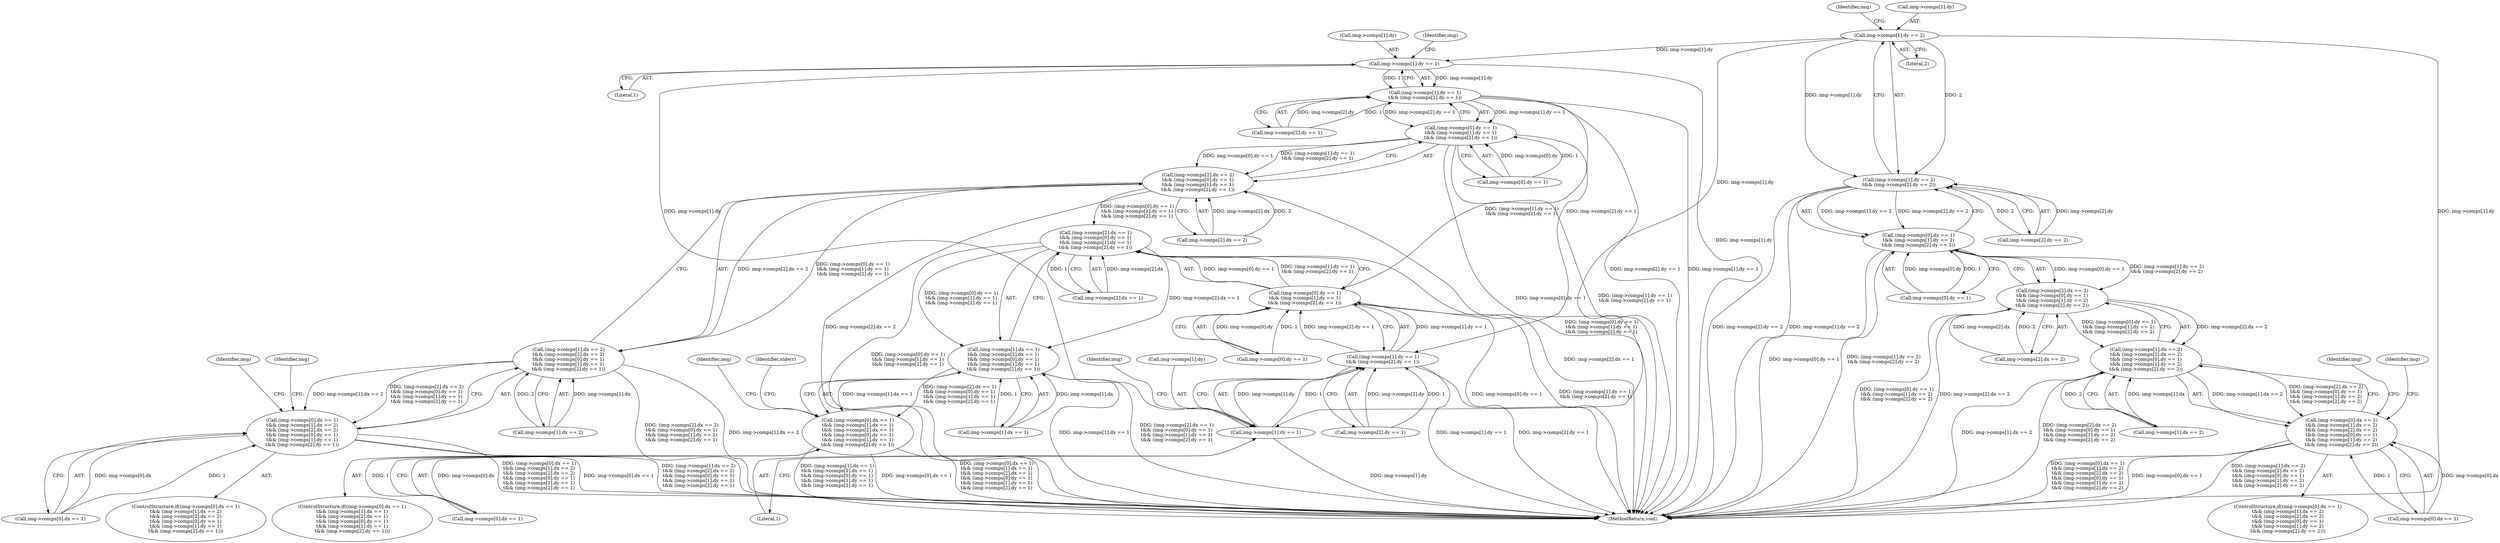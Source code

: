 digraph "0_openjpeg_15f081c89650dccee4aa4ae66f614c3fdb268767@array" {
"1000162" [label="(Call,img->comps[1].dy == 2)"];
"1000161" [label="(Call,(img->comps[1].dy == 2)\n\t&& (img->comps[2].dy == 2))"];
"1000151" [label="(Call,(img->comps[0].dy == 1)\n\t&& (img->comps[1].dy == 2)\n\t&& (img->comps[2].dy == 2))"];
"1000141" [label="(Call,(img->comps[2].dx == 2)\n\t&& (img->comps[0].dy == 1)\n\t&& (img->comps[1].dy == 2)\n\t&& (img->comps[2].dy == 2))"];
"1000131" [label="(Call,(img->comps[1].dx == 2)\n\t&& (img->comps[2].dx == 2)\n\t&& (img->comps[0].dy == 1)\n\t&& (img->comps[1].dy == 2)\n\t&& (img->comps[2].dy == 2))"];
"1000121" [label="(Call,(img->comps[0].dx == 1)\n\t&& (img->comps[1].dx == 2)\n\t&& (img->comps[2].dx == 2)\n\t&& (img->comps[0].dy == 1)\n\t&& (img->comps[1].dy == 2)\n\t&& (img->comps[2].dy == 2))"];
"1000226" [label="(Call,img->comps[1].dy == 1)"];
"1000225" [label="(Call,(img->comps[1].dy == 1)\n\t&& (img->comps[2].dy == 1))"];
"1000215" [label="(Call,(img->comps[0].dy == 1)\n\t&& (img->comps[1].dy == 1)\n\t&& (img->comps[2].dy == 1))"];
"1000205" [label="(Call,(img->comps[2].dx == 2)\n\t&& (img->comps[0].dy == 1)\n\t&& (img->comps[1].dy == 1)\n\t&& (img->comps[2].dy == 1))"];
"1000195" [label="(Call,(img->comps[1].dx == 2)\n\t&& (img->comps[2].dx == 2)\n\t&& (img->comps[0].dy == 1)\n\t&& (img->comps[1].dy == 1)\n\t&& (img->comps[2].dy == 1))"];
"1000185" [label="(Call,(img->comps[0].dx == 1)\n\t&& (img->comps[1].dx == 2)\n\t&& (img->comps[2].dx == 2)\n\t&& (img->comps[0].dy == 1)\n\t&& (img->comps[1].dy == 1)\n\t&& (img->comps[2].dy == 1))"];
"1000269" [label="(Call,(img->comps[2].dx == 1)\n\t&& (img->comps[0].dy == 1)\n\t&& (img->comps[1].dy == 1)\n\t&& (img->comps[2].dy == 1))"];
"1000259" [label="(Call,(img->comps[1].dx == 1)\n\t&& (img->comps[2].dx == 1)\n\t&& (img->comps[0].dy == 1)\n\t&& (img->comps[1].dy == 1)\n\t&& (img->comps[2].dy == 1))"];
"1000249" [label="(Call,(img->comps[0].dx == 1)\n\t&& (img->comps[1].dx == 1)\n\t&& (img->comps[2].dx == 1)\n\t&& (img->comps[0].dy == 1)\n\t&& (img->comps[1].dy == 1)\n\t&& (img->comps[2].dy == 1))"];
"1000279" [label="(Call,(img->comps[0].dy == 1)\n\t&& (img->comps[1].dy == 1)\n\t&& (img->comps[2].dy == 1))"];
"1000289" [label="(Call,(img->comps[1].dy == 1)\n\t&& (img->comps[2].dy == 1))"];
"1000290" [label="(Call,img->comps[1].dy == 1)"];
"1000246" [label="(Identifier,img)"];
"1000175" [label="(Identifier,img)"];
"1000226" [label="(Call,img->comps[1].dy == 1)"];
"1000249" [label="(Call,(img->comps[0].dx == 1)\n\t&& (img->comps[1].dx == 1)\n\t&& (img->comps[2].dx == 1)\n\t&& (img->comps[0].dy == 1)\n\t&& (img->comps[1].dy == 1)\n\t&& (img->comps[2].dy == 1))"];
"1000195" [label="(Call,(img->comps[1].dx == 2)\n\t&& (img->comps[2].dx == 2)\n\t&& (img->comps[0].dy == 1)\n\t&& (img->comps[1].dy == 1)\n\t&& (img->comps[2].dy == 1))"];
"1000259" [label="(Call,(img->comps[1].dx == 1)\n\t&& (img->comps[2].dx == 1)\n\t&& (img->comps[0].dy == 1)\n\t&& (img->comps[1].dy == 1)\n\t&& (img->comps[2].dy == 1))"];
"1000141" [label="(Call,(img->comps[2].dx == 2)\n\t&& (img->comps[0].dy == 1)\n\t&& (img->comps[1].dy == 2)\n\t&& (img->comps[2].dy == 2))"];
"1000162" [label="(Call,img->comps[1].dy == 2)"];
"1000142" [label="(Call,img->comps[2].dx == 2)"];
"1000205" [label="(Call,(img->comps[2].dx == 2)\n\t&& (img->comps[0].dy == 1)\n\t&& (img->comps[1].dy == 1)\n\t&& (img->comps[2].dy == 1))"];
"1000314" [label="(Identifier,stderr)"];
"1000235" [label="(Call,img->comps[2].dy == 1)"];
"1000163" [label="(Call,img->comps[1].dy)"];
"1000227" [label="(Call,img->comps[1].dy)"];
"1000186" [label="(Call,img->comps[0].dx == 1)"];
"1000319" [label="(MethodReturn,void)"];
"1000170" [label="(Literal,2)"];
"1000161" [label="(Call,(img->comps[1].dy == 2)\n\t&& (img->comps[2].dy == 2))"];
"1000270" [label="(Call,img->comps[2].dx == 1)"];
"1000151" [label="(Call,(img->comps[0].dy == 1)\n\t&& (img->comps[1].dy == 2)\n\t&& (img->comps[2].dy == 2))"];
"1000206" [label="(Call,img->comps[2].dx == 2)"];
"1000216" [label="(Call,img->comps[0].dy == 1)"];
"1000254" [label="(Identifier,img)"];
"1000239" [label="(Identifier,img)"];
"1000310" [label="(Identifier,img)"];
"1000185" [label="(Call,(img->comps[0].dx == 1)\n\t&& (img->comps[1].dx == 2)\n\t&& (img->comps[2].dx == 2)\n\t&& (img->comps[0].dy == 1)\n\t&& (img->comps[1].dy == 1)\n\t&& (img->comps[2].dy == 1))"];
"1000131" [label="(Call,(img->comps[1].dx == 2)\n\t&& (img->comps[2].dx == 2)\n\t&& (img->comps[0].dy == 1)\n\t&& (img->comps[1].dy == 2)\n\t&& (img->comps[2].dy == 2))"];
"1000290" [label="(Call,img->comps[1].dy == 1)"];
"1000260" [label="(Call,img->comps[1].dx == 1)"];
"1000280" [label="(Call,img->comps[0].dy == 1)"];
"1000298" [label="(Literal,1)"];
"1000184" [label="(ControlStructure,if((img->comps[0].dx == 1)\n\t&& (img->comps[1].dx == 2)\n\t&& (img->comps[2].dx == 2)\n\t&& (img->comps[0].dy == 1)\n\t&& (img->comps[1].dy == 1)\n\t&& (img->comps[2].dy == 1)))"];
"1000122" [label="(Call,img->comps[0].dx == 1)"];
"1000152" [label="(Call,img->comps[0].dy == 1)"];
"1000196" [label="(Call,img->comps[1].dx == 2)"];
"1000225" [label="(Call,(img->comps[1].dy == 1)\n\t&& (img->comps[2].dy == 1))"];
"1000303" [label="(Identifier,img)"];
"1000132" [label="(Call,img->comps[1].dx == 2)"];
"1000120" [label="(ControlStructure,if((img->comps[0].dx == 1)\n\t&& (img->comps[1].dx == 2)\n\t&& (img->comps[2].dx == 2)\n\t&& (img->comps[0].dy == 1)\n\t&& (img->comps[1].dy == 2)\n\t&& (img->comps[2].dy == 2)))"];
"1000248" [label="(ControlStructure,if((img->comps[0].dx == 1)\n\t&& (img->comps[1].dx == 1)\n\t&& (img->comps[2].dx == 1)\n\t&& (img->comps[0].dy == 1)\n\t&& (img->comps[1].dy == 1)\n\t&& (img->comps[2].dy == 1)))"];
"1000234" [label="(Literal,1)"];
"1000269" [label="(Call,(img->comps[2].dx == 1)\n\t&& (img->comps[0].dy == 1)\n\t&& (img->comps[1].dy == 1)\n\t&& (img->comps[2].dy == 1))"];
"1000289" [label="(Call,(img->comps[1].dy == 1)\n\t&& (img->comps[2].dy == 1))"];
"1000171" [label="(Call,img->comps[2].dy == 2)"];
"1000279" [label="(Call,(img->comps[0].dy == 1)\n\t&& (img->comps[1].dy == 1)\n\t&& (img->comps[2].dy == 1))"];
"1000250" [label="(Call,img->comps[0].dx == 1)"];
"1000121" [label="(Call,(img->comps[0].dx == 1)\n\t&& (img->comps[1].dx == 2)\n\t&& (img->comps[2].dx == 2)\n\t&& (img->comps[0].dy == 1)\n\t&& (img->comps[1].dy == 2)\n\t&& (img->comps[2].dy == 2))"];
"1000299" [label="(Call,img->comps[2].dy == 1)"];
"1000291" [label="(Call,img->comps[1].dy)"];
"1000182" [label="(Identifier,img)"];
"1000190" [label="(Identifier,img)"];
"1000215" [label="(Call,(img->comps[0].dy == 1)\n\t&& (img->comps[1].dy == 1)\n\t&& (img->comps[2].dy == 1))"];
"1000162" -> "1000161"  [label="AST: "];
"1000162" -> "1000170"  [label="CFG: "];
"1000163" -> "1000162"  [label="AST: "];
"1000170" -> "1000162"  [label="AST: "];
"1000175" -> "1000162"  [label="CFG: "];
"1000161" -> "1000162"  [label="CFG: "];
"1000162" -> "1000319"  [label="DDG: img->comps[1].dy"];
"1000162" -> "1000161"  [label="DDG: img->comps[1].dy"];
"1000162" -> "1000161"  [label="DDG: 2"];
"1000162" -> "1000226"  [label="DDG: img->comps[1].dy"];
"1000162" -> "1000290"  [label="DDG: img->comps[1].dy"];
"1000161" -> "1000151"  [label="AST: "];
"1000161" -> "1000171"  [label="CFG: "];
"1000171" -> "1000161"  [label="AST: "];
"1000151" -> "1000161"  [label="CFG: "];
"1000161" -> "1000319"  [label="DDG: img->comps[2].dy == 2"];
"1000161" -> "1000319"  [label="DDG: img->comps[1].dy == 2"];
"1000161" -> "1000151"  [label="DDG: img->comps[1].dy == 2"];
"1000161" -> "1000151"  [label="DDG: img->comps[2].dy == 2"];
"1000171" -> "1000161"  [label="DDG: img->comps[2].dy"];
"1000171" -> "1000161"  [label="DDG: 2"];
"1000151" -> "1000141"  [label="AST: "];
"1000151" -> "1000152"  [label="CFG: "];
"1000152" -> "1000151"  [label="AST: "];
"1000141" -> "1000151"  [label="CFG: "];
"1000151" -> "1000319"  [label="DDG: img->comps[0].dy == 1"];
"1000151" -> "1000319"  [label="DDG: (img->comps[1].dy == 2)\n\t&& (img->comps[2].dy == 2)"];
"1000151" -> "1000141"  [label="DDG: img->comps[0].dy == 1"];
"1000151" -> "1000141"  [label="DDG: (img->comps[1].dy == 2)\n\t&& (img->comps[2].dy == 2)"];
"1000152" -> "1000151"  [label="DDG: img->comps[0].dy"];
"1000152" -> "1000151"  [label="DDG: 1"];
"1000141" -> "1000131"  [label="AST: "];
"1000141" -> "1000142"  [label="CFG: "];
"1000142" -> "1000141"  [label="AST: "];
"1000131" -> "1000141"  [label="CFG: "];
"1000141" -> "1000319"  [label="DDG: img->comps[2].dx == 2"];
"1000141" -> "1000319"  [label="DDG: (img->comps[0].dy == 1)\n\t&& (img->comps[1].dy == 2)\n\t&& (img->comps[2].dy == 2)"];
"1000141" -> "1000131"  [label="DDG: img->comps[2].dx == 2"];
"1000141" -> "1000131"  [label="DDG: (img->comps[0].dy == 1)\n\t&& (img->comps[1].dy == 2)\n\t&& (img->comps[2].dy == 2)"];
"1000142" -> "1000141"  [label="DDG: img->comps[2].dx"];
"1000142" -> "1000141"  [label="DDG: 2"];
"1000131" -> "1000121"  [label="AST: "];
"1000131" -> "1000132"  [label="CFG: "];
"1000132" -> "1000131"  [label="AST: "];
"1000121" -> "1000131"  [label="CFG: "];
"1000131" -> "1000319"  [label="DDG: img->comps[1].dx == 2"];
"1000131" -> "1000319"  [label="DDG: (img->comps[2].dx == 2)\n\t&& (img->comps[0].dy == 1)\n\t&& (img->comps[1].dy == 2)\n\t&& (img->comps[2].dy == 2)"];
"1000131" -> "1000121"  [label="DDG: img->comps[1].dx == 2"];
"1000131" -> "1000121"  [label="DDG: (img->comps[2].dx == 2)\n\t&& (img->comps[0].dy == 1)\n\t&& (img->comps[1].dy == 2)\n\t&& (img->comps[2].dy == 2)"];
"1000132" -> "1000131"  [label="DDG: img->comps[1].dx"];
"1000132" -> "1000131"  [label="DDG: 2"];
"1000121" -> "1000120"  [label="AST: "];
"1000121" -> "1000122"  [label="CFG: "];
"1000122" -> "1000121"  [label="AST: "];
"1000182" -> "1000121"  [label="CFG: "];
"1000190" -> "1000121"  [label="CFG: "];
"1000121" -> "1000319"  [label="DDG: (img->comps[0].dx == 1)\n\t&& (img->comps[1].dx == 2)\n\t&& (img->comps[2].dx == 2)\n\t&& (img->comps[0].dy == 1)\n\t&& (img->comps[1].dy == 2)\n\t&& (img->comps[2].dy == 2)"];
"1000121" -> "1000319"  [label="DDG: img->comps[0].dx == 1"];
"1000121" -> "1000319"  [label="DDG: (img->comps[1].dx == 2)\n\t&& (img->comps[2].dx == 2)\n\t&& (img->comps[0].dy == 1)\n\t&& (img->comps[1].dy == 2)\n\t&& (img->comps[2].dy == 2)"];
"1000122" -> "1000121"  [label="DDG: img->comps[0].dx"];
"1000122" -> "1000121"  [label="DDG: 1"];
"1000226" -> "1000225"  [label="AST: "];
"1000226" -> "1000234"  [label="CFG: "];
"1000227" -> "1000226"  [label="AST: "];
"1000234" -> "1000226"  [label="AST: "];
"1000239" -> "1000226"  [label="CFG: "];
"1000225" -> "1000226"  [label="CFG: "];
"1000226" -> "1000319"  [label="DDG: img->comps[1].dy"];
"1000226" -> "1000225"  [label="DDG: img->comps[1].dy"];
"1000226" -> "1000225"  [label="DDG: 1"];
"1000226" -> "1000290"  [label="DDG: img->comps[1].dy"];
"1000225" -> "1000215"  [label="AST: "];
"1000225" -> "1000235"  [label="CFG: "];
"1000235" -> "1000225"  [label="AST: "];
"1000215" -> "1000225"  [label="CFG: "];
"1000225" -> "1000319"  [label="DDG: img->comps[2].dy == 1"];
"1000225" -> "1000319"  [label="DDG: img->comps[1].dy == 1"];
"1000225" -> "1000215"  [label="DDG: img->comps[1].dy == 1"];
"1000225" -> "1000215"  [label="DDG: img->comps[2].dy == 1"];
"1000235" -> "1000225"  [label="DDG: img->comps[2].dy"];
"1000235" -> "1000225"  [label="DDG: 1"];
"1000225" -> "1000289"  [label="DDG: img->comps[2].dy == 1"];
"1000215" -> "1000205"  [label="AST: "];
"1000215" -> "1000216"  [label="CFG: "];
"1000216" -> "1000215"  [label="AST: "];
"1000205" -> "1000215"  [label="CFG: "];
"1000215" -> "1000319"  [label="DDG: img->comps[0].dy == 1"];
"1000215" -> "1000319"  [label="DDG: (img->comps[1].dy == 1)\n\t&& (img->comps[2].dy == 1)"];
"1000215" -> "1000205"  [label="DDG: img->comps[0].dy == 1"];
"1000215" -> "1000205"  [label="DDG: (img->comps[1].dy == 1)\n\t&& (img->comps[2].dy == 1)"];
"1000216" -> "1000215"  [label="DDG: img->comps[0].dy"];
"1000216" -> "1000215"  [label="DDG: 1"];
"1000215" -> "1000279"  [label="DDG: (img->comps[1].dy == 1)\n\t&& (img->comps[2].dy == 1)"];
"1000205" -> "1000195"  [label="AST: "];
"1000205" -> "1000206"  [label="CFG: "];
"1000206" -> "1000205"  [label="AST: "];
"1000195" -> "1000205"  [label="CFG: "];
"1000205" -> "1000319"  [label="DDG: img->comps[2].dx == 2"];
"1000205" -> "1000319"  [label="DDG: (img->comps[0].dy == 1)\n\t&& (img->comps[1].dy == 1)\n\t&& (img->comps[2].dy == 1)"];
"1000205" -> "1000195"  [label="DDG: img->comps[2].dx == 2"];
"1000205" -> "1000195"  [label="DDG: (img->comps[0].dy == 1)\n\t&& (img->comps[1].dy == 1)\n\t&& (img->comps[2].dy == 1)"];
"1000206" -> "1000205"  [label="DDG: img->comps[2].dx"];
"1000206" -> "1000205"  [label="DDG: 2"];
"1000205" -> "1000269"  [label="DDG: (img->comps[0].dy == 1)\n\t&& (img->comps[1].dy == 1)\n\t&& (img->comps[2].dy == 1)"];
"1000195" -> "1000185"  [label="AST: "];
"1000195" -> "1000196"  [label="CFG: "];
"1000196" -> "1000195"  [label="AST: "];
"1000185" -> "1000195"  [label="CFG: "];
"1000195" -> "1000319"  [label="DDG: (img->comps[2].dx == 2)\n\t&& (img->comps[0].dy == 1)\n\t&& (img->comps[1].dy == 1)\n\t&& (img->comps[2].dy == 1)"];
"1000195" -> "1000319"  [label="DDG: img->comps[1].dx == 2"];
"1000195" -> "1000185"  [label="DDG: img->comps[1].dx == 2"];
"1000195" -> "1000185"  [label="DDG: (img->comps[2].dx == 2)\n\t&& (img->comps[0].dy == 1)\n\t&& (img->comps[1].dy == 1)\n\t&& (img->comps[2].dy == 1)"];
"1000196" -> "1000195"  [label="DDG: img->comps[1].dx"];
"1000196" -> "1000195"  [label="DDG: 2"];
"1000185" -> "1000184"  [label="AST: "];
"1000185" -> "1000186"  [label="CFG: "];
"1000186" -> "1000185"  [label="AST: "];
"1000246" -> "1000185"  [label="CFG: "];
"1000254" -> "1000185"  [label="CFG: "];
"1000185" -> "1000319"  [label="DDG: (img->comps[0].dx == 1)\n\t&& (img->comps[1].dx == 2)\n\t&& (img->comps[2].dx == 2)\n\t&& (img->comps[0].dy == 1)\n\t&& (img->comps[1].dy == 1)\n\t&& (img->comps[2].dy == 1)"];
"1000185" -> "1000319"  [label="DDG: img->comps[0].dx == 1"];
"1000185" -> "1000319"  [label="DDG: (img->comps[1].dx == 2)\n\t&& (img->comps[2].dx == 2)\n\t&& (img->comps[0].dy == 1)\n\t&& (img->comps[1].dy == 1)\n\t&& (img->comps[2].dy == 1)"];
"1000186" -> "1000185"  [label="DDG: img->comps[0].dx"];
"1000186" -> "1000185"  [label="DDG: 1"];
"1000269" -> "1000259"  [label="AST: "];
"1000269" -> "1000270"  [label="CFG: "];
"1000269" -> "1000279"  [label="CFG: "];
"1000270" -> "1000269"  [label="AST: "];
"1000279" -> "1000269"  [label="AST: "];
"1000259" -> "1000269"  [label="CFG: "];
"1000269" -> "1000319"  [label="DDG: img->comps[2].dx == 1"];
"1000269" -> "1000319"  [label="DDG: (img->comps[0].dy == 1)\n\t&& (img->comps[1].dy == 1)\n\t&& (img->comps[2].dy == 1)"];
"1000269" -> "1000259"  [label="DDG: img->comps[2].dx == 1"];
"1000269" -> "1000259"  [label="DDG: (img->comps[0].dy == 1)\n\t&& (img->comps[1].dy == 1)\n\t&& (img->comps[2].dy == 1)"];
"1000270" -> "1000269"  [label="DDG: img->comps[2].dx"];
"1000270" -> "1000269"  [label="DDG: 1"];
"1000279" -> "1000269"  [label="DDG: img->comps[0].dy == 1"];
"1000279" -> "1000269"  [label="DDG: (img->comps[1].dy == 1)\n\t&& (img->comps[2].dy == 1)"];
"1000259" -> "1000249"  [label="AST: "];
"1000259" -> "1000260"  [label="CFG: "];
"1000260" -> "1000259"  [label="AST: "];
"1000249" -> "1000259"  [label="CFG: "];
"1000259" -> "1000319"  [label="DDG: img->comps[1].dx == 1"];
"1000259" -> "1000319"  [label="DDG: (img->comps[2].dx == 1)\n\t&& (img->comps[0].dy == 1)\n\t&& (img->comps[1].dy == 1)\n\t&& (img->comps[2].dy == 1)"];
"1000259" -> "1000249"  [label="DDG: img->comps[1].dx == 1"];
"1000259" -> "1000249"  [label="DDG: (img->comps[2].dx == 1)\n\t&& (img->comps[0].dy == 1)\n\t&& (img->comps[1].dy == 1)\n\t&& (img->comps[2].dy == 1)"];
"1000260" -> "1000259"  [label="DDG: img->comps[1].dx"];
"1000260" -> "1000259"  [label="DDG: 1"];
"1000249" -> "1000248"  [label="AST: "];
"1000249" -> "1000250"  [label="CFG: "];
"1000250" -> "1000249"  [label="AST: "];
"1000310" -> "1000249"  [label="CFG: "];
"1000314" -> "1000249"  [label="CFG: "];
"1000249" -> "1000319"  [label="DDG: (img->comps[1].dx == 1)\n\t&& (img->comps[2].dx == 1)\n\t&& (img->comps[0].dy == 1)\n\t&& (img->comps[1].dy == 1)\n\t&& (img->comps[2].dy == 1)"];
"1000249" -> "1000319"  [label="DDG: img->comps[0].dx == 1"];
"1000249" -> "1000319"  [label="DDG: (img->comps[0].dx == 1)\n\t&& (img->comps[1].dx == 1)\n\t&& (img->comps[2].dx == 1)\n\t&& (img->comps[0].dy == 1)\n\t&& (img->comps[1].dy == 1)\n\t&& (img->comps[2].dy == 1)"];
"1000250" -> "1000249"  [label="DDG: img->comps[0].dx"];
"1000250" -> "1000249"  [label="DDG: 1"];
"1000279" -> "1000280"  [label="CFG: "];
"1000279" -> "1000289"  [label="CFG: "];
"1000280" -> "1000279"  [label="AST: "];
"1000289" -> "1000279"  [label="AST: "];
"1000279" -> "1000319"  [label="DDG: (img->comps[1].dy == 1)\n\t&& (img->comps[2].dy == 1)"];
"1000279" -> "1000319"  [label="DDG: img->comps[0].dy == 1"];
"1000280" -> "1000279"  [label="DDG: img->comps[0].dy"];
"1000280" -> "1000279"  [label="DDG: 1"];
"1000289" -> "1000279"  [label="DDG: img->comps[1].dy == 1"];
"1000289" -> "1000279"  [label="DDG: img->comps[2].dy == 1"];
"1000289" -> "1000290"  [label="CFG: "];
"1000289" -> "1000299"  [label="CFG: "];
"1000290" -> "1000289"  [label="AST: "];
"1000299" -> "1000289"  [label="AST: "];
"1000289" -> "1000319"  [label="DDG: img->comps[1].dy == 1"];
"1000289" -> "1000319"  [label="DDG: img->comps[2].dy == 1"];
"1000290" -> "1000289"  [label="DDG: img->comps[1].dy"];
"1000290" -> "1000289"  [label="DDG: 1"];
"1000299" -> "1000289"  [label="DDG: img->comps[2].dy"];
"1000299" -> "1000289"  [label="DDG: 1"];
"1000290" -> "1000298"  [label="CFG: "];
"1000291" -> "1000290"  [label="AST: "];
"1000298" -> "1000290"  [label="AST: "];
"1000303" -> "1000290"  [label="CFG: "];
"1000290" -> "1000319"  [label="DDG: img->comps[1].dy"];
}
